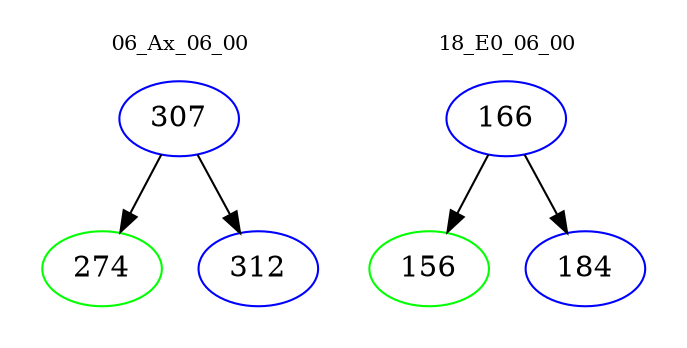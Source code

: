 digraph{
subgraph cluster_0 {
color = white
label = "06_Ax_06_00";
fontsize=10;
T0_307 [label="307", color="blue"]
T0_307 -> T0_274 [color="black"]
T0_274 [label="274", color="green"]
T0_307 -> T0_312 [color="black"]
T0_312 [label="312", color="blue"]
}
subgraph cluster_1 {
color = white
label = "18_E0_06_00";
fontsize=10;
T1_166 [label="166", color="blue"]
T1_166 -> T1_156 [color="black"]
T1_156 [label="156", color="green"]
T1_166 -> T1_184 [color="black"]
T1_184 [label="184", color="blue"]
}
}
